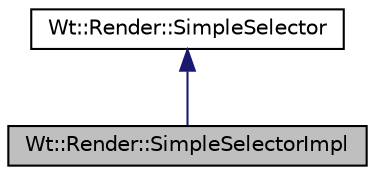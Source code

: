 digraph "Wt::Render::SimpleSelectorImpl"
{
 // LATEX_PDF_SIZE
  edge [fontname="Helvetica",fontsize="10",labelfontname="Helvetica",labelfontsize="10"];
  node [fontname="Helvetica",fontsize="10",shape=record];
  Node1 [label="Wt::Render::SimpleSelectorImpl",height=0.2,width=0.4,color="black", fillcolor="grey75", style="filled", fontcolor="black",tooltip=" "];
  Node2 -> Node1 [dir="back",color="midnightblue",fontsize="10",style="solid"];
  Node2 [label="Wt::Render::SimpleSelector",height=0.2,width=0.4,color="black", fillcolor="white", style="filled",URL="$classWt_1_1Render_1_1SimpleSelector.html",tooltip=" "];
}
